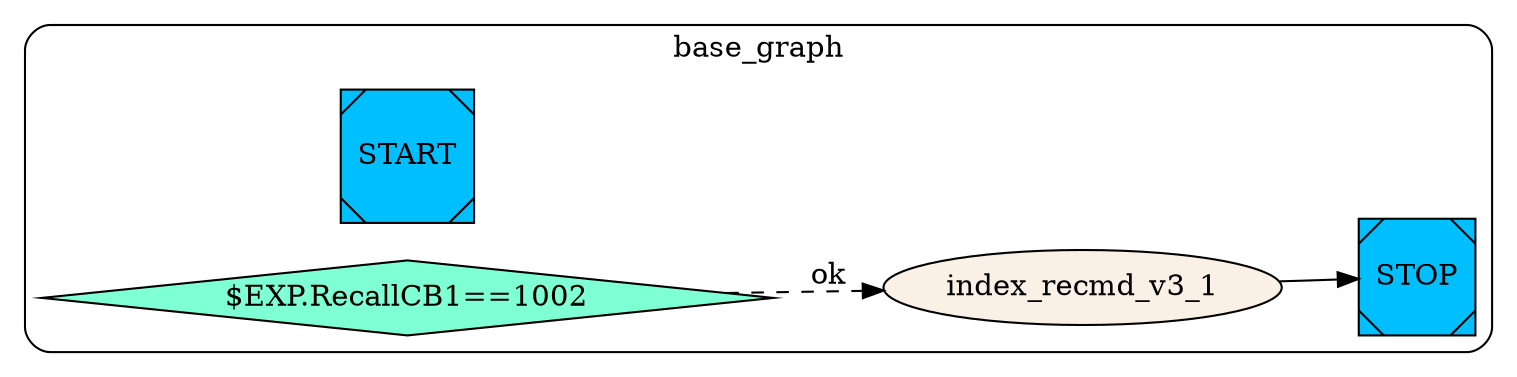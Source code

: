 digraph G {
    rankdir=LR;
  subgraph cluster_base_graph{
    style = rounded;
    label = "base_graph";
    base_graph__START__[color=black fillcolor=deepskyblue style=filled shape=Msquare label="START"];
    base_graph__STOP__[color=black fillcolor=deepskyblue style=filled shape=Msquare label="STOP"];
    base_graph_base_graph_0 [label="$EXP.RecallCB1==1002" shape=diamond color=black fillcolor=aquamarine style=filled];
    base_graph_index_recmd_v3_1 [label="index_recmd_v3_1" color=black fillcolor=linen style=filled];
    base_graph_index_recmd_v3_1 -> base_graph__STOP__;
    base_graph_base_graph_0 -> base_graph_index_recmd_v3_1 [style=dashed label="ok"];
};
}
